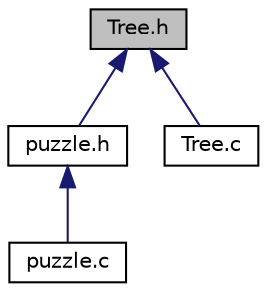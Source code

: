 digraph "Tree.h"
{
  edge [fontname="Helvetica",fontsize="10",labelfontname="Helvetica",labelfontsize="10"];
  node [fontname="Helvetica",fontsize="10",shape=record];
  Node2 [label="Tree.h",height=0.2,width=0.4,color="black", fillcolor="grey75", style="filled", fontcolor="black"];
  Node2 -> Node3 [dir="back",color="midnightblue",fontsize="10",style="solid",fontname="Helvetica"];
  Node3 [label="puzzle.h",height=0.2,width=0.4,color="black", fillcolor="white", style="filled",URL="$puzzle_8h.html",tooltip="Solves n-puzzle. "];
  Node3 -> Node4 [dir="back",color="midnightblue",fontsize="10",style="solid",fontname="Helvetica"];
  Node4 [label="puzzle.c",height=0.2,width=0.4,color="black", fillcolor="white", style="filled",URL="$puzzle_8c.html",tooltip="Solves n-puzzle. "];
  Node2 -> Node5 [dir="back",color="midnightblue",fontsize="10",style="solid",fontname="Helvetica"];
  Node5 [label="Tree.c",height=0.2,width=0.4,color="black", fillcolor="white", style="filled",URL="$Tree_8c.html",tooltip="Implements tree. "];
}
